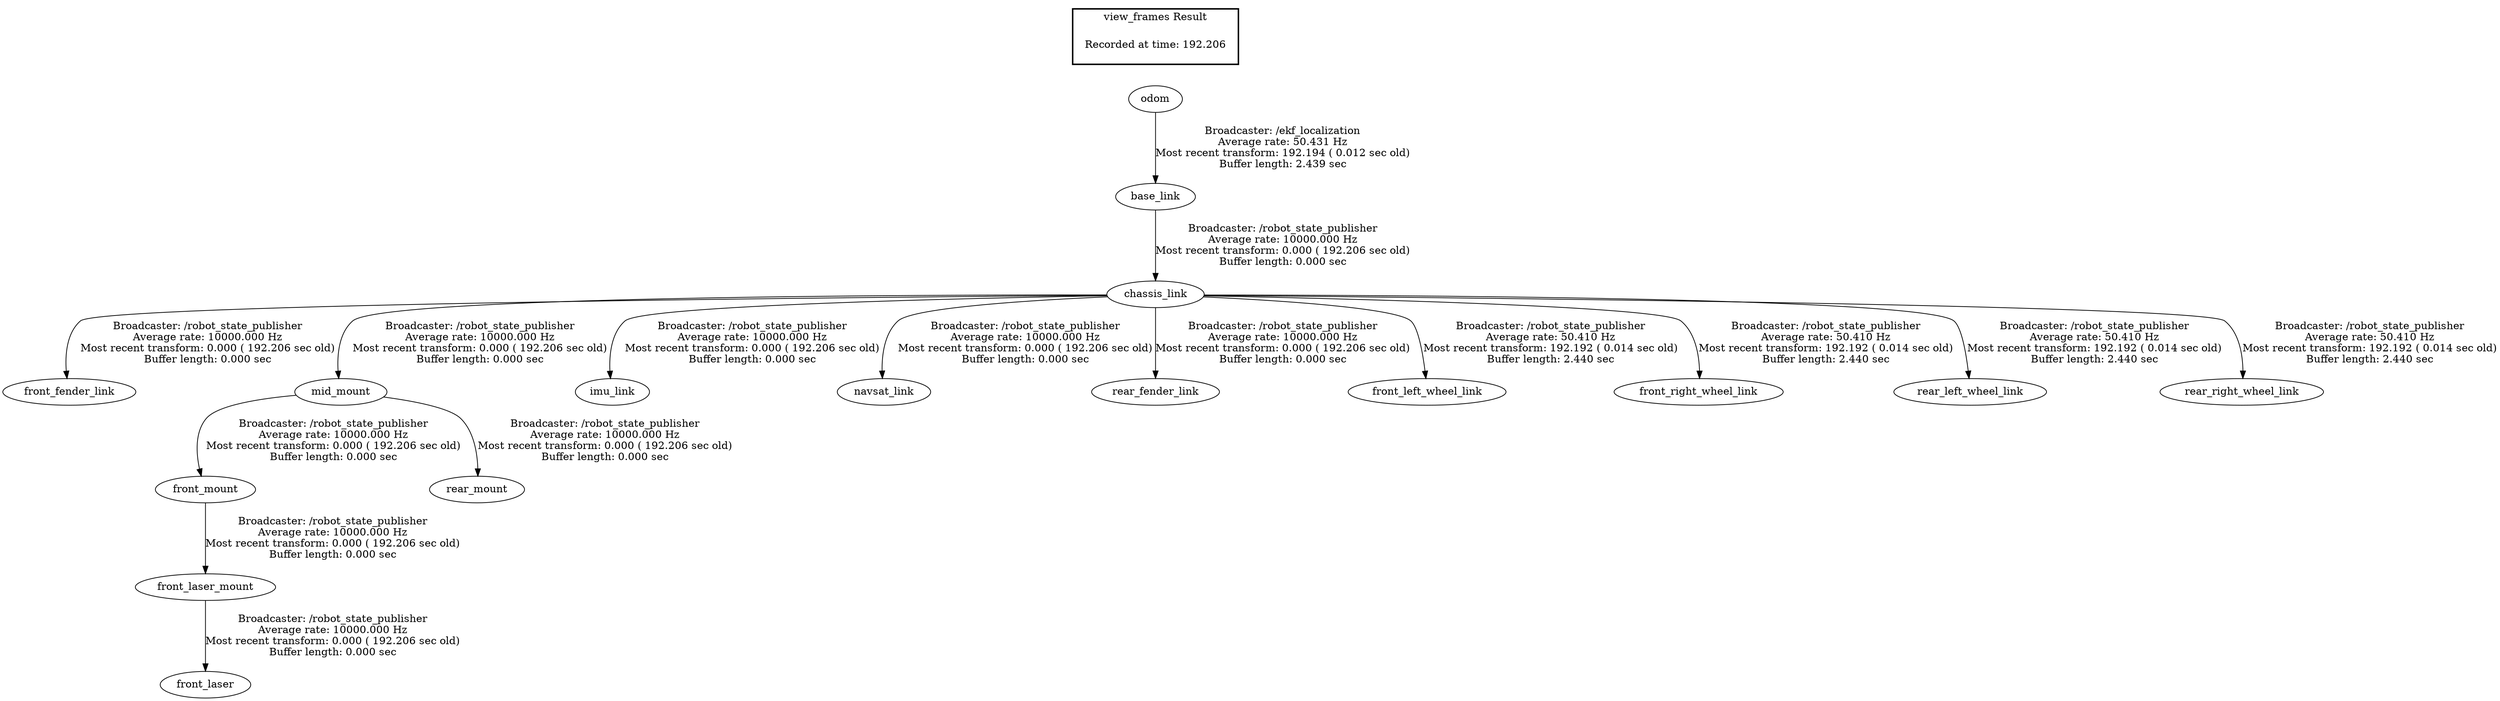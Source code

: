 digraph G {
"base_link" -> "chassis_link"[label="Broadcaster: /robot_state_publisher\nAverage rate: 10000.000 Hz\nMost recent transform: 0.000 ( 192.206 sec old)\nBuffer length: 0.000 sec\n"];
"odom" -> "base_link"[label="Broadcaster: /ekf_localization\nAverage rate: 50.431 Hz\nMost recent transform: 192.194 ( 0.012 sec old)\nBuffer length: 2.439 sec\n"];
"chassis_link" -> "front_fender_link"[label="Broadcaster: /robot_state_publisher\nAverage rate: 10000.000 Hz\nMost recent transform: 0.000 ( 192.206 sec old)\nBuffer length: 0.000 sec\n"];
"front_laser_mount" -> "front_laser"[label="Broadcaster: /robot_state_publisher\nAverage rate: 10000.000 Hz\nMost recent transform: 0.000 ( 192.206 sec old)\nBuffer length: 0.000 sec\n"];
"front_mount" -> "front_laser_mount"[label="Broadcaster: /robot_state_publisher\nAverage rate: 10000.000 Hz\nMost recent transform: 0.000 ( 192.206 sec old)\nBuffer length: 0.000 sec\n"];
"mid_mount" -> "front_mount"[label="Broadcaster: /robot_state_publisher\nAverage rate: 10000.000 Hz\nMost recent transform: 0.000 ( 192.206 sec old)\nBuffer length: 0.000 sec\n"];
"chassis_link" -> "mid_mount"[label="Broadcaster: /robot_state_publisher\nAverage rate: 10000.000 Hz\nMost recent transform: 0.000 ( 192.206 sec old)\nBuffer length: 0.000 sec\n"];
"chassis_link" -> "imu_link"[label="Broadcaster: /robot_state_publisher\nAverage rate: 10000.000 Hz\nMost recent transform: 0.000 ( 192.206 sec old)\nBuffer length: 0.000 sec\n"];
"chassis_link" -> "navsat_link"[label="Broadcaster: /robot_state_publisher\nAverage rate: 10000.000 Hz\nMost recent transform: 0.000 ( 192.206 sec old)\nBuffer length: 0.000 sec\n"];
"chassis_link" -> "rear_fender_link"[label="Broadcaster: /robot_state_publisher\nAverage rate: 10000.000 Hz\nMost recent transform: 0.000 ( 192.206 sec old)\nBuffer length: 0.000 sec\n"];
"mid_mount" -> "rear_mount"[label="Broadcaster: /robot_state_publisher\nAverage rate: 10000.000 Hz\nMost recent transform: 0.000 ( 192.206 sec old)\nBuffer length: 0.000 sec\n"];
"chassis_link" -> "front_left_wheel_link"[label="Broadcaster: /robot_state_publisher\nAverage rate: 50.410 Hz\nMost recent transform: 192.192 ( 0.014 sec old)\nBuffer length: 2.440 sec\n"];
"chassis_link" -> "front_right_wheel_link"[label="Broadcaster: /robot_state_publisher\nAverage rate: 50.410 Hz\nMost recent transform: 192.192 ( 0.014 sec old)\nBuffer length: 2.440 sec\n"];
"chassis_link" -> "rear_left_wheel_link"[label="Broadcaster: /robot_state_publisher\nAverage rate: 50.410 Hz\nMost recent transform: 192.192 ( 0.014 sec old)\nBuffer length: 2.440 sec\n"];
"chassis_link" -> "rear_right_wheel_link"[label="Broadcaster: /robot_state_publisher\nAverage rate: 50.410 Hz\nMost recent transform: 192.192 ( 0.014 sec old)\nBuffer length: 2.440 sec\n"];
edge [style=invis];
 subgraph cluster_legend { style=bold; color=black; label ="view_frames Result";
"Recorded at time: 192.206"[ shape=plaintext ] ;
 }->"odom";
}